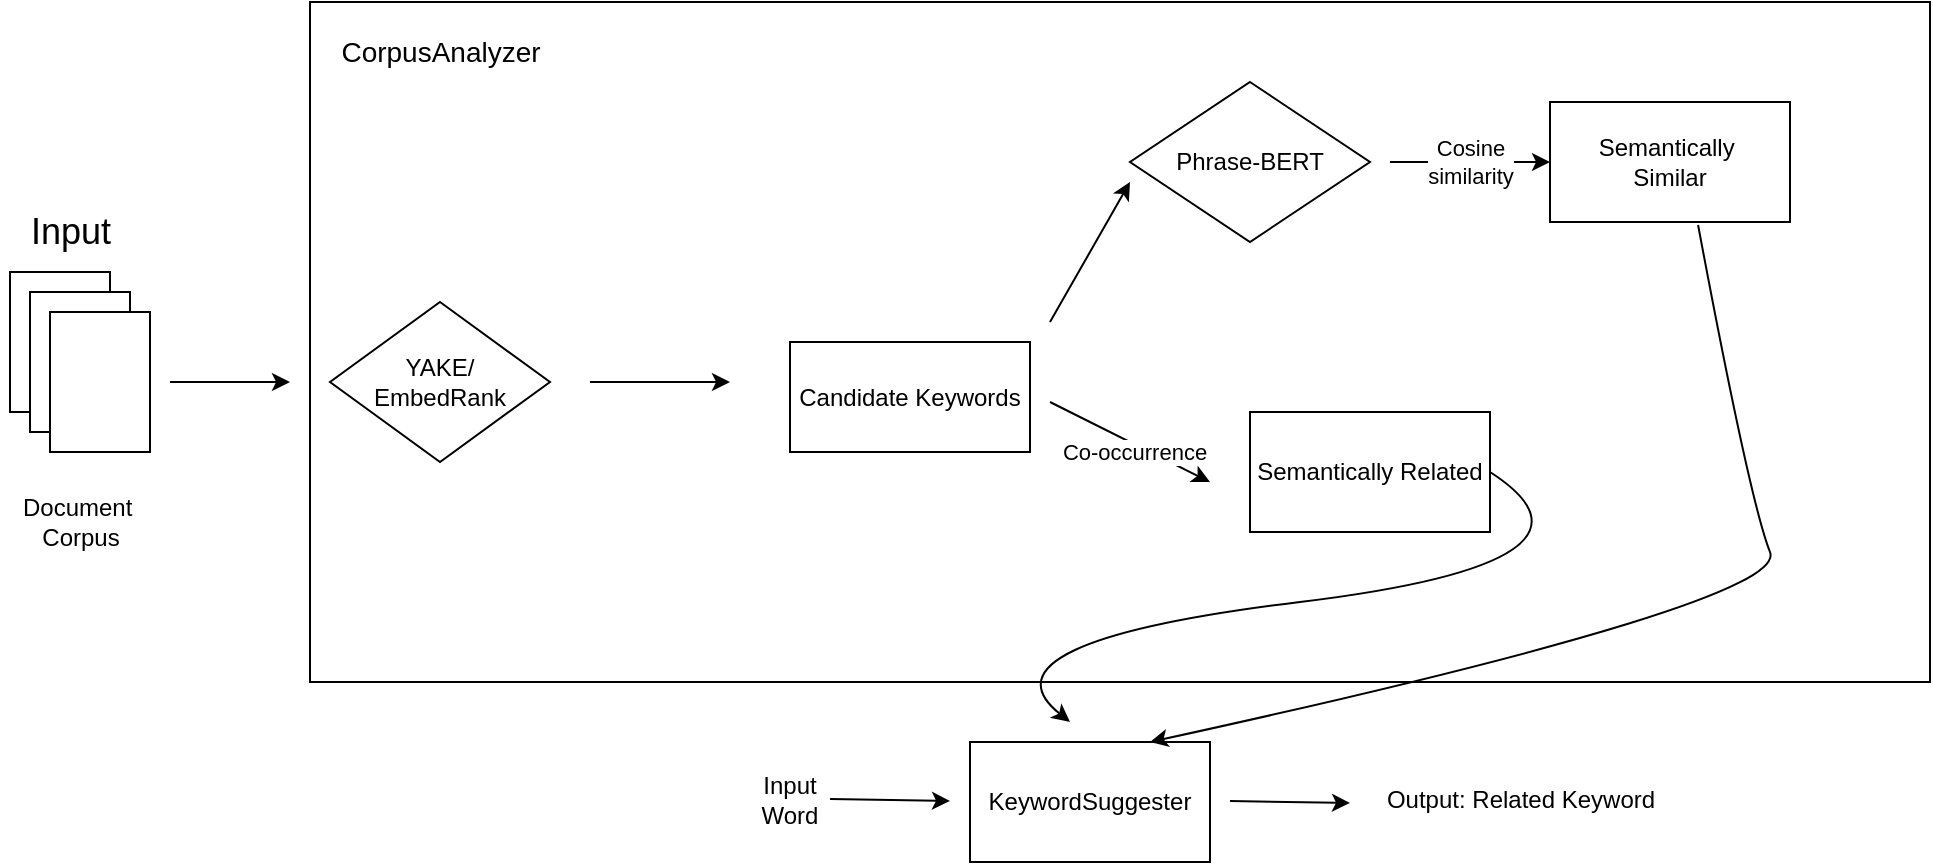 <mxfile version="21.0.2" type="device"><diagram name="Page-1" id="Kf2pUA0sIyuDDyAL_-z9"><mxGraphModel dx="1306" dy="811" grid="0" gridSize="10" guides="1" tooltips="1" connect="1" arrows="1" fold="1" page="1" pageScale="1" pageWidth="1169" pageHeight="827" math="0" shadow="0"><root><mxCell id="0"/><mxCell id="1" parent="0"/><mxCell id="3K_oQ_-uWvNv4OeCc8Kn-23" value="" style="rounded=0;whiteSpace=wrap;html=1;fillColor=none;" vertex="1" parent="1"><mxGeometry x="230" y="30" width="810" height="340" as="geometry"/></mxCell><mxCell id="3K_oQ_-uWvNv4OeCc8Kn-1" value="&lt;font style=&quot;font-size: 18px;&quot;&gt;Input&lt;/font&gt;" style="text;html=1;align=center;verticalAlign=middle;resizable=0;points=[];autosize=1;strokeColor=none;fillColor=none;" vertex="1" parent="1"><mxGeometry x="80" y="125" width="60" height="40" as="geometry"/></mxCell><mxCell id="3K_oQ_-uWvNv4OeCc8Kn-2" value="" style="rounded=0;whiteSpace=wrap;html=1;" vertex="1" parent="1"><mxGeometry x="80" y="165" width="50" height="70" as="geometry"/></mxCell><mxCell id="3K_oQ_-uWvNv4OeCc8Kn-3" value="" style="rounded=0;whiteSpace=wrap;html=1;" vertex="1" parent="1"><mxGeometry x="90" y="175" width="50" height="70" as="geometry"/></mxCell><mxCell id="3K_oQ_-uWvNv4OeCc8Kn-4" value="" style="rounded=0;whiteSpace=wrap;html=1;" vertex="1" parent="1"><mxGeometry x="100" y="185" width="50" height="70" as="geometry"/></mxCell><mxCell id="3K_oQ_-uWvNv4OeCc8Kn-5" value="Document&amp;nbsp;&lt;br&gt;Corpus&lt;br&gt;" style="text;html=1;align=center;verticalAlign=middle;resizable=0;points=[];autosize=1;strokeColor=none;fillColor=none;" vertex="1" parent="1"><mxGeometry x="75" y="270" width="80" height="40" as="geometry"/></mxCell><mxCell id="3K_oQ_-uWvNv4OeCc8Kn-6" value="" style="endArrow=classic;html=1;rounded=0;" edge="1" parent="1"><mxGeometry width="50" height="50" relative="1" as="geometry"><mxPoint x="160" y="220" as="sourcePoint"/><mxPoint x="220" y="220" as="targetPoint"/></mxGeometry></mxCell><mxCell id="3K_oQ_-uWvNv4OeCc8Kn-8" value="YAKE/&lt;br&gt;EmbedRank" style="rhombus;whiteSpace=wrap;html=1;" vertex="1" parent="1"><mxGeometry x="240" y="180" width="110" height="80" as="geometry"/></mxCell><mxCell id="3K_oQ_-uWvNv4OeCc8Kn-9" value="" style="endArrow=classic;html=1;rounded=0;" edge="1" parent="1"><mxGeometry width="50" height="50" relative="1" as="geometry"><mxPoint x="370" y="220" as="sourcePoint"/><mxPoint x="440" y="220" as="targetPoint"/></mxGeometry></mxCell><mxCell id="3K_oQ_-uWvNv4OeCc8Kn-10" value="Candidate Keywords" style="rounded=0;whiteSpace=wrap;html=1;" vertex="1" parent="1"><mxGeometry x="470" y="200" width="120" height="55" as="geometry"/></mxCell><mxCell id="3K_oQ_-uWvNv4OeCc8Kn-12" value="" style="endArrow=classic;html=1;rounded=0;" edge="1" parent="1"><mxGeometry width="50" height="50" relative="1" as="geometry"><mxPoint x="600" y="190" as="sourcePoint"/><mxPoint x="640" y="120" as="targetPoint"/></mxGeometry></mxCell><mxCell id="3K_oQ_-uWvNv4OeCc8Kn-13" value="Phrase-BERT" style="rhombus;whiteSpace=wrap;html=1;" vertex="1" parent="1"><mxGeometry x="640" y="70" width="120" height="80" as="geometry"/></mxCell><mxCell id="3K_oQ_-uWvNv4OeCc8Kn-15" value="Cosine&lt;br&gt;similarity" style="endArrow=classic;html=1;rounded=0;" edge="1" parent="1" target="3K_oQ_-uWvNv4OeCc8Kn-16"><mxGeometry width="50" height="50" relative="1" as="geometry"><mxPoint x="770" y="110" as="sourcePoint"/><mxPoint x="850" y="110" as="targetPoint"/></mxGeometry></mxCell><mxCell id="3K_oQ_-uWvNv4OeCc8Kn-16" value="Semantically&amp;nbsp;&lt;br&gt;Similar" style="rounded=0;whiteSpace=wrap;html=1;" vertex="1" parent="1"><mxGeometry x="850" y="80" width="120" height="60" as="geometry"/></mxCell><mxCell id="3K_oQ_-uWvNv4OeCc8Kn-17" value="" style="endArrow=classic;html=1;rounded=0;" edge="1" parent="1"><mxGeometry width="50" height="50" relative="1" as="geometry"><mxPoint x="600" y="230" as="sourcePoint"/><mxPoint x="680" y="270" as="targetPoint"/></mxGeometry></mxCell><mxCell id="3K_oQ_-uWvNv4OeCc8Kn-19" value="Co-occurrence" style="edgeLabel;html=1;align=center;verticalAlign=middle;resizable=0;points=[];" vertex="1" connectable="0" parent="3K_oQ_-uWvNv4OeCc8Kn-17"><mxGeometry x="0.08" y="-3" relative="1" as="geometry"><mxPoint as="offset"/></mxGeometry></mxCell><mxCell id="3K_oQ_-uWvNv4OeCc8Kn-20" value="Semantically Related" style="rounded=0;whiteSpace=wrap;html=1;" vertex="1" parent="1"><mxGeometry x="700" y="235" width="120" height="60" as="geometry"/></mxCell><mxCell id="3K_oQ_-uWvNv4OeCc8Kn-21" value="" style="curved=1;endArrow=classic;html=1;rounded=0;exitX=1;exitY=0.5;exitDx=0;exitDy=0;" edge="1" parent="1" source="3K_oQ_-uWvNv4OeCc8Kn-20"><mxGeometry width="50" height="50" relative="1" as="geometry"><mxPoint x="560" y="400" as="sourcePoint"/><mxPoint x="610" y="390" as="targetPoint"/><Array as="points"><mxPoint x="890" y="310"/><mxPoint x="560" y="350"/></Array></mxGeometry></mxCell><mxCell id="3K_oQ_-uWvNv4OeCc8Kn-22" value="KeywordSuggester" style="rounded=0;whiteSpace=wrap;html=1;" vertex="1" parent="1"><mxGeometry x="560" y="400" width="120" height="60" as="geometry"/></mxCell><mxCell id="3K_oQ_-uWvNv4OeCc8Kn-24" value="&lt;font style=&quot;font-size: 14px;&quot;&gt;CorpusAnalyzer&lt;/font&gt;" style="text;html=1;align=center;verticalAlign=middle;resizable=0;points=[];autosize=1;strokeColor=none;fillColor=none;" vertex="1" parent="1"><mxGeometry x="235" y="40" width="120" height="30" as="geometry"/></mxCell><mxCell id="3K_oQ_-uWvNv4OeCc8Kn-25" value="Input Word" style="text;html=1;strokeColor=none;fillColor=none;align=center;verticalAlign=middle;whiteSpace=wrap;rounded=0;" vertex="1" parent="1"><mxGeometry x="440" y="414" width="60" height="30" as="geometry"/></mxCell><mxCell id="3K_oQ_-uWvNv4OeCc8Kn-27" value="" style="curved=1;endArrow=classic;html=1;rounded=0;entryX=0.75;entryY=0;entryDx=0;entryDy=0;exitX=0.617;exitY=1.025;exitDx=0;exitDy=0;exitPerimeter=0;" edge="1" parent="1" source="3K_oQ_-uWvNv4OeCc8Kn-16" target="3K_oQ_-uWvNv4OeCc8Kn-22"><mxGeometry width="50" height="50" relative="1" as="geometry"><mxPoint x="560" y="390" as="sourcePoint"/><mxPoint x="610" y="340" as="targetPoint"/><Array as="points"><mxPoint x="950" y="280"/><mxPoint x="970" y="330"/></Array></mxGeometry></mxCell><mxCell id="3K_oQ_-uWvNv4OeCc8Kn-28" value="" style="endArrow=classic;html=1;rounded=0;" edge="1" parent="1"><mxGeometry width="50" height="50" relative="1" as="geometry"><mxPoint x="490" y="428.5" as="sourcePoint"/><mxPoint x="550" y="429.5" as="targetPoint"/></mxGeometry></mxCell><mxCell id="3K_oQ_-uWvNv4OeCc8Kn-29" value="" style="endArrow=classic;html=1;rounded=0;" edge="1" parent="1"><mxGeometry width="50" height="50" relative="1" as="geometry"><mxPoint x="690" y="429.5" as="sourcePoint"/><mxPoint x="750" y="430.5" as="targetPoint"/></mxGeometry></mxCell><mxCell id="3K_oQ_-uWvNv4OeCc8Kn-30" value="Output: Related Keyword" style="text;html=1;align=center;verticalAlign=middle;resizable=0;points=[];autosize=1;strokeColor=none;fillColor=none;" vertex="1" parent="1"><mxGeometry x="755" y="414" width="160" height="30" as="geometry"/></mxCell></root></mxGraphModel></diagram></mxfile>